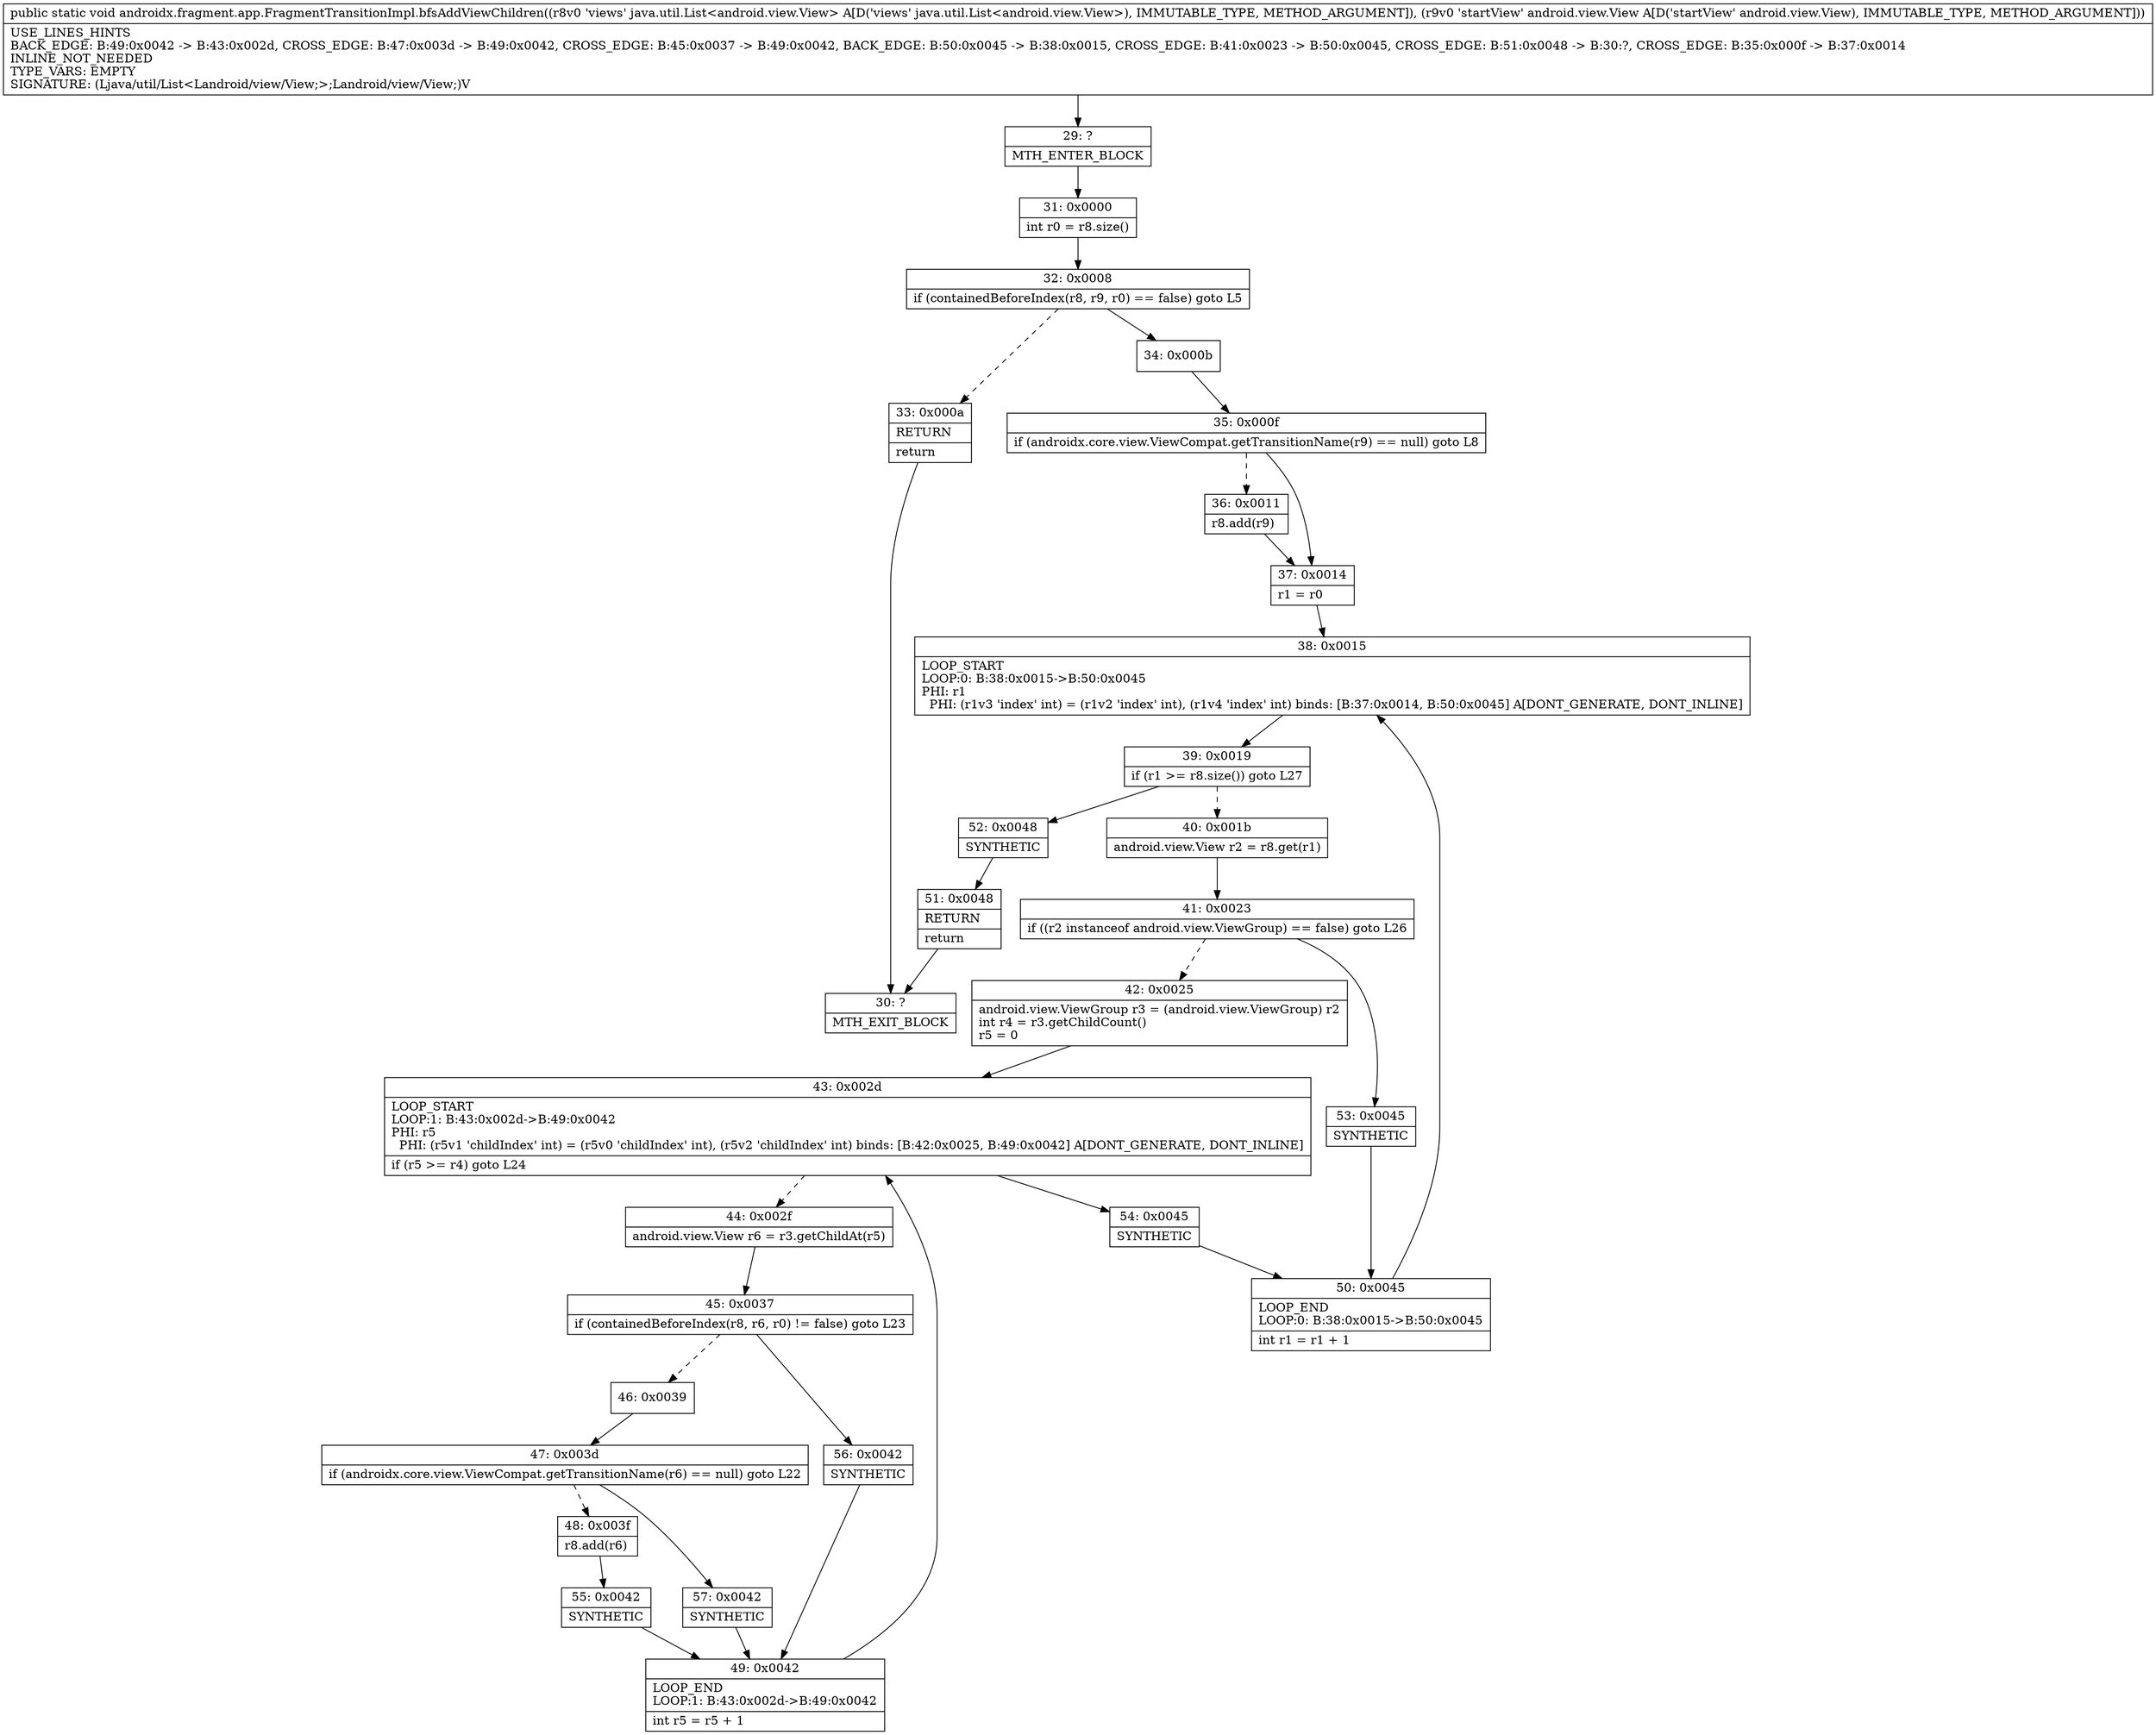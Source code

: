 digraph "CFG forandroidx.fragment.app.FragmentTransitionImpl.bfsAddViewChildren(Ljava\/util\/List;Landroid\/view\/View;)V" {
Node_29 [shape=record,label="{29\:\ ?|MTH_ENTER_BLOCK\l}"];
Node_31 [shape=record,label="{31\:\ 0x0000|int r0 = r8.size()\l}"];
Node_32 [shape=record,label="{32\:\ 0x0008|if (containedBeforeIndex(r8, r9, r0) == false) goto L5\l}"];
Node_33 [shape=record,label="{33\:\ 0x000a|RETURN\l|return\l}"];
Node_30 [shape=record,label="{30\:\ ?|MTH_EXIT_BLOCK\l}"];
Node_34 [shape=record,label="{34\:\ 0x000b}"];
Node_35 [shape=record,label="{35\:\ 0x000f|if (androidx.core.view.ViewCompat.getTransitionName(r9) == null) goto L8\l}"];
Node_36 [shape=record,label="{36\:\ 0x0011|r8.add(r9)\l}"];
Node_37 [shape=record,label="{37\:\ 0x0014|r1 = r0\l}"];
Node_38 [shape=record,label="{38\:\ 0x0015|LOOP_START\lLOOP:0: B:38:0x0015\-\>B:50:0x0045\lPHI: r1 \l  PHI: (r1v3 'index' int) = (r1v2 'index' int), (r1v4 'index' int) binds: [B:37:0x0014, B:50:0x0045] A[DONT_GENERATE, DONT_INLINE]\l}"];
Node_39 [shape=record,label="{39\:\ 0x0019|if (r1 \>= r8.size()) goto L27\l}"];
Node_40 [shape=record,label="{40\:\ 0x001b|android.view.View r2 = r8.get(r1)\l}"];
Node_41 [shape=record,label="{41\:\ 0x0023|if ((r2 instanceof android.view.ViewGroup) == false) goto L26\l}"];
Node_42 [shape=record,label="{42\:\ 0x0025|android.view.ViewGroup r3 = (android.view.ViewGroup) r2\lint r4 = r3.getChildCount()\lr5 = 0\l}"];
Node_43 [shape=record,label="{43\:\ 0x002d|LOOP_START\lLOOP:1: B:43:0x002d\-\>B:49:0x0042\lPHI: r5 \l  PHI: (r5v1 'childIndex' int) = (r5v0 'childIndex' int), (r5v2 'childIndex' int) binds: [B:42:0x0025, B:49:0x0042] A[DONT_GENERATE, DONT_INLINE]\l|if (r5 \>= r4) goto L24\l}"];
Node_44 [shape=record,label="{44\:\ 0x002f|android.view.View r6 = r3.getChildAt(r5)\l}"];
Node_45 [shape=record,label="{45\:\ 0x0037|if (containedBeforeIndex(r8, r6, r0) != false) goto L23\l}"];
Node_46 [shape=record,label="{46\:\ 0x0039}"];
Node_47 [shape=record,label="{47\:\ 0x003d|if (androidx.core.view.ViewCompat.getTransitionName(r6) == null) goto L22\l}"];
Node_48 [shape=record,label="{48\:\ 0x003f|r8.add(r6)\l}"];
Node_55 [shape=record,label="{55\:\ 0x0042|SYNTHETIC\l}"];
Node_49 [shape=record,label="{49\:\ 0x0042|LOOP_END\lLOOP:1: B:43:0x002d\-\>B:49:0x0042\l|int r5 = r5 + 1\l}"];
Node_57 [shape=record,label="{57\:\ 0x0042|SYNTHETIC\l}"];
Node_56 [shape=record,label="{56\:\ 0x0042|SYNTHETIC\l}"];
Node_54 [shape=record,label="{54\:\ 0x0045|SYNTHETIC\l}"];
Node_50 [shape=record,label="{50\:\ 0x0045|LOOP_END\lLOOP:0: B:38:0x0015\-\>B:50:0x0045\l|int r1 = r1 + 1\l}"];
Node_53 [shape=record,label="{53\:\ 0x0045|SYNTHETIC\l}"];
Node_52 [shape=record,label="{52\:\ 0x0048|SYNTHETIC\l}"];
Node_51 [shape=record,label="{51\:\ 0x0048|RETURN\l|return\l}"];
MethodNode[shape=record,label="{public static void androidx.fragment.app.FragmentTransitionImpl.bfsAddViewChildren((r8v0 'views' java.util.List\<android.view.View\> A[D('views' java.util.List\<android.view.View\>), IMMUTABLE_TYPE, METHOD_ARGUMENT]), (r9v0 'startView' android.view.View A[D('startView' android.view.View), IMMUTABLE_TYPE, METHOD_ARGUMENT]))  | USE_LINES_HINTS\lBACK_EDGE: B:49:0x0042 \-\> B:43:0x002d, CROSS_EDGE: B:47:0x003d \-\> B:49:0x0042, CROSS_EDGE: B:45:0x0037 \-\> B:49:0x0042, BACK_EDGE: B:50:0x0045 \-\> B:38:0x0015, CROSS_EDGE: B:41:0x0023 \-\> B:50:0x0045, CROSS_EDGE: B:51:0x0048 \-\> B:30:?, CROSS_EDGE: B:35:0x000f \-\> B:37:0x0014\lINLINE_NOT_NEEDED\lTYPE_VARS: EMPTY\lSIGNATURE: (Ljava\/util\/List\<Landroid\/view\/View;\>;Landroid\/view\/View;)V\l}"];
MethodNode -> Node_29;Node_29 -> Node_31;
Node_31 -> Node_32;
Node_32 -> Node_33[style=dashed];
Node_32 -> Node_34;
Node_33 -> Node_30;
Node_34 -> Node_35;
Node_35 -> Node_36[style=dashed];
Node_35 -> Node_37;
Node_36 -> Node_37;
Node_37 -> Node_38;
Node_38 -> Node_39;
Node_39 -> Node_40[style=dashed];
Node_39 -> Node_52;
Node_40 -> Node_41;
Node_41 -> Node_42[style=dashed];
Node_41 -> Node_53;
Node_42 -> Node_43;
Node_43 -> Node_44[style=dashed];
Node_43 -> Node_54;
Node_44 -> Node_45;
Node_45 -> Node_46[style=dashed];
Node_45 -> Node_56;
Node_46 -> Node_47;
Node_47 -> Node_48[style=dashed];
Node_47 -> Node_57;
Node_48 -> Node_55;
Node_55 -> Node_49;
Node_49 -> Node_43;
Node_57 -> Node_49;
Node_56 -> Node_49;
Node_54 -> Node_50;
Node_50 -> Node_38;
Node_53 -> Node_50;
Node_52 -> Node_51;
Node_51 -> Node_30;
}

